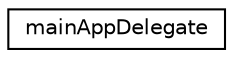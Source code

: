digraph G
{
  edge [fontname="Helvetica",fontsize="10",labelfontname="Helvetica",labelfontsize="10"];
  node [fontname="Helvetica",fontsize="10",shape=record];
  rankdir=LR;
  Node1 [label="mainAppDelegate",height=0.2,width=0.4,color="black", fillcolor="white", style="filled",URL="$interfacemain_app_delegate.html"];
}
